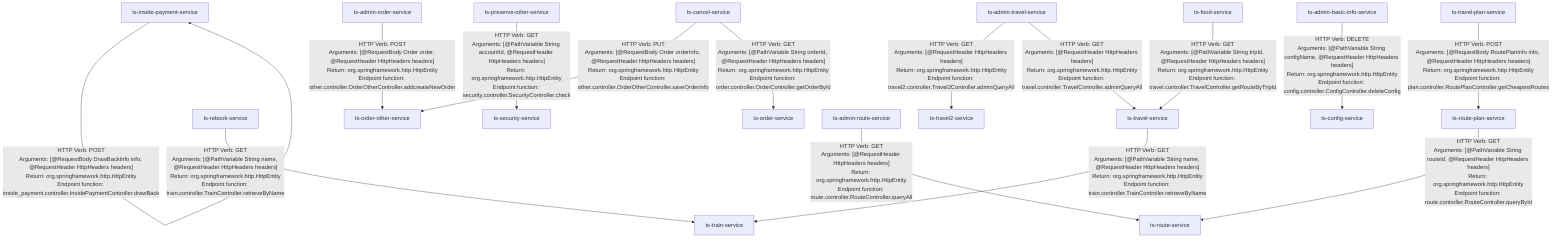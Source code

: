 graph TD
    ts-inside-payment-service-->|"HTTP Verb: POST<br/>Arguments: [@RequestBody DrawBackInfo info, @RequestHeader HttpHeaders headers]<br/>Return: org.springframework.http.HttpEntity<br/>Endpoint function: inside_payment.controller.InsidePaymentController.drawBack"|ts-inside-payment-service
    ts-food-service-->|"HTTP Verb: GET<br/>Arguments: [@PathVariable String tripId, @RequestHeader HttpHeaders headers]<br/>Return: org.springframework.http.HttpEntity<br/>Endpoint function: travel.controller.TravelController.getRouteByTripId"|ts-travel-service
    ts-rebook-service-->|"HTTP Verb: GET<br/>Arguments: [@PathVariable String name, @RequestHeader HttpHeaders headers]<br/>Return: org.springframework.http.HttpEntity<br/>Endpoint function: train.controller.TrainController.retrieveByName"|ts-train-service
    ts-route-plan-service-->|"HTTP Verb: GET<br/>Arguments: [@PathVariable String routeId, @RequestHeader HttpHeaders headers]<br/>Return: org.springframework.http.HttpEntity<br/>Endpoint function: route.controller.RouteController.queryById"|ts-route-service
    ts-cancel-service-->|"HTTP Verb: PUT<br/>Arguments: [@RequestBody Order orderInfo, @RequestHeader HttpHeaders headers]<br/>Return: org.springframework.http.HttpEntity<br/>Endpoint function: other.controller.OrderOtherController.saveOrderInfo"|ts-order-other-service
    ts-admin-travel-service-->|"HTTP Verb: GET<br/>Arguments: [@RequestHeader HttpHeaders headers]<br/>Return: org.springframework.http.HttpEntity<br/>Endpoint function: travel2.controller.Travel2Controller.adminQueryAll"|ts-travel2-service
    ts-preserve-other-service-->|"HTTP Verb: GET<br/>Arguments: [@PathVariable String accountId, @RequestHeader HttpHeaders headers]<br/>Return: org.springframework.http.HttpEntity<br/>Endpoint function: security.controller.SecurityController.check"|ts-security-service
    ts-travel-plan-service-->|"HTTP Verb: POST<br/>Arguments: [@RequestBody RoutePlanInfo info, @RequestHeader HttpHeaders headers]<br/>Return: org.springframework.http.HttpEntity<br/>Endpoint function: plan.controller.RoutePlanController.getCheapestRoutes"|ts-route-plan-service
    ts-admin-order-service-->|"HTTP Verb: POST<br/>Arguments: [@RequestBody Order order, @RequestHeader HttpHeaders headers]<br/>Return: org.springframework.http.HttpEntity<br/>Endpoint function: other.controller.OrderOtherController.addcreateNewOrder"|ts-order-other-service
    ts-admin-route-service-->|"HTTP Verb: GET<br/>Arguments: [@RequestHeader HttpHeaders headers]<br/>Return: org.springframework.http.HttpEntity<br/>Endpoint function: route.controller.RouteController.queryAll"|ts-route-service
    ts-admin-basic-info-service-->|"HTTP Verb: DELETE<br/>Arguments: [@PathVariable String configName, @RequestHeader HttpHeaders headers]<br/>Return: org.springframework.http.HttpEntity<br/>Endpoint function: config.controller.ConfigController.deleteConfig"|ts-config-service
    ts-cancel-service-->|"HTTP Verb: GET<br/>Arguments: [@PathVariable String orderId, @RequestHeader HttpHeaders headers]<br/>Return: org.springframework.http.HttpEntity<br/>Endpoint function: order.controller.OrderController.getOrderById"|ts-order-service
    ts-travel-service-->|"HTTP Verb: GET<br/>Arguments: [@PathVariable String name, @RequestHeader HttpHeaders headers]<br/>Return: org.springframework.http.HttpEntity<br/>Endpoint function: train.controller.TrainController.retrieveByName"|ts-train-service
    ts-admin-travel-service-->|"HTTP Verb: GET<br/>Arguments: [@RequestHeader HttpHeaders headers]<br/>Return: org.springframework.http.HttpEntity<br/>Endpoint function: travel.controller.TravelController.adminQueryAll"|ts-travel-service